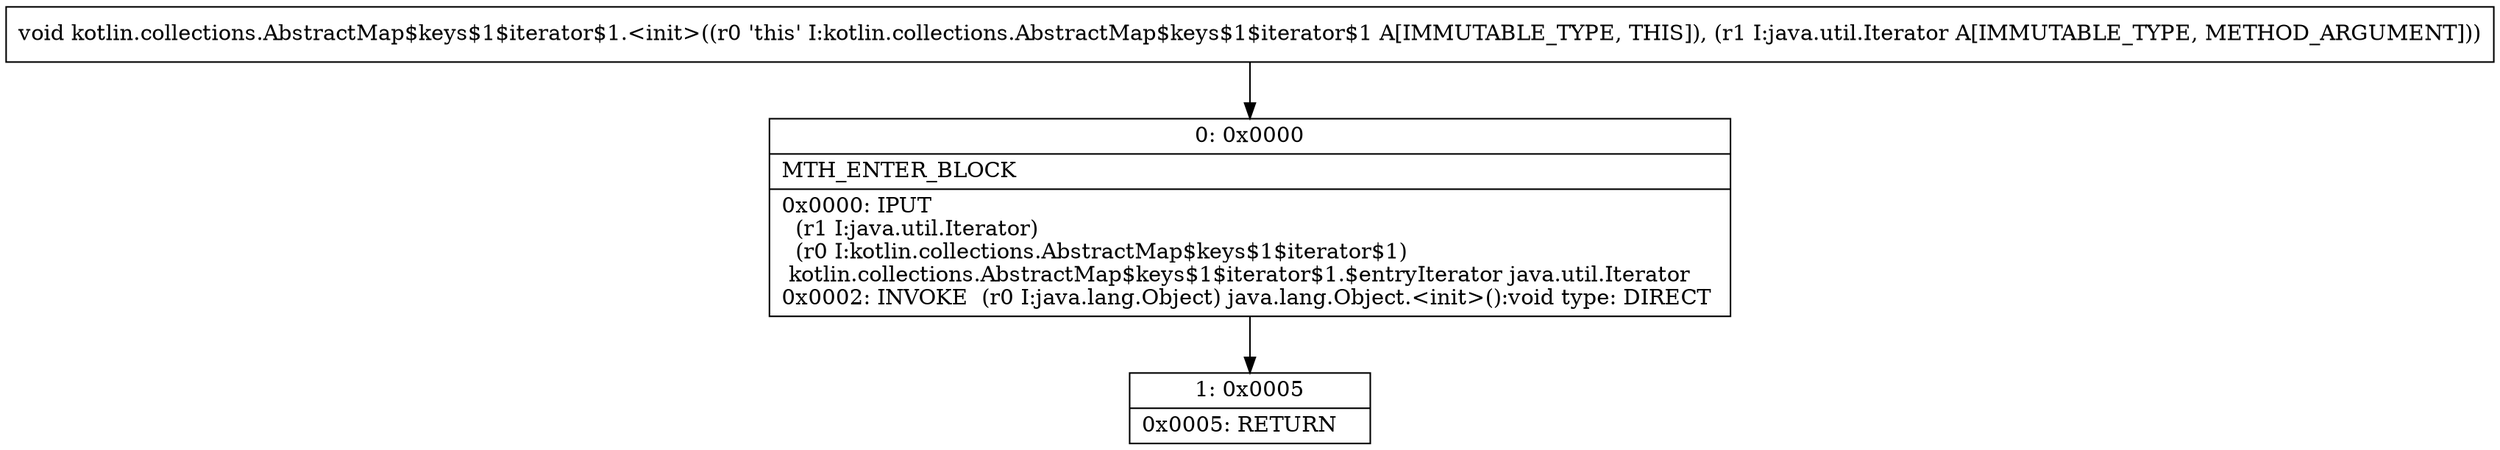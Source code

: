 digraph "CFG forkotlin.collections.AbstractMap$keys$1$iterator$1.\<init\>(Ljava\/util\/Iterator;)V" {
Node_0 [shape=record,label="{0\:\ 0x0000|MTH_ENTER_BLOCK\l|0x0000: IPUT  \l  (r1 I:java.util.Iterator)\l  (r0 I:kotlin.collections.AbstractMap$keys$1$iterator$1)\l kotlin.collections.AbstractMap$keys$1$iterator$1.$entryIterator java.util.Iterator \l0x0002: INVOKE  (r0 I:java.lang.Object) java.lang.Object.\<init\>():void type: DIRECT \l}"];
Node_1 [shape=record,label="{1\:\ 0x0005|0x0005: RETURN   \l}"];
MethodNode[shape=record,label="{void kotlin.collections.AbstractMap$keys$1$iterator$1.\<init\>((r0 'this' I:kotlin.collections.AbstractMap$keys$1$iterator$1 A[IMMUTABLE_TYPE, THIS]), (r1 I:java.util.Iterator A[IMMUTABLE_TYPE, METHOD_ARGUMENT])) }"];
MethodNode -> Node_0;
Node_0 -> Node_1;
}


